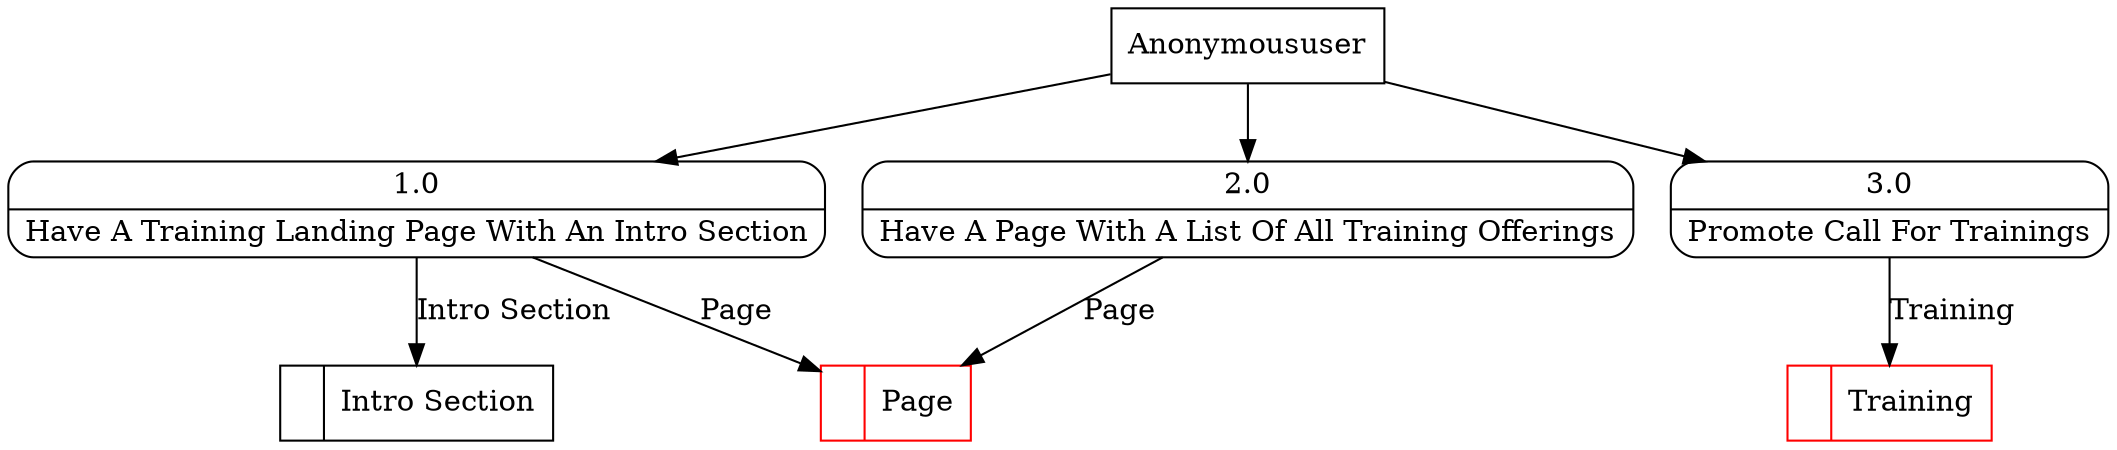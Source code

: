 digraph dfd2{ 
node[shape=record]
200 [label="<f0>  |<f1> Page " color=red];
201 [label="<f0>  |<f1> Intro Section " ];
202 [label="<f0>  |<f1> Training " color=red];
203 [label="Anonymoususer" shape=box];
204 [label="{<f0> 1.0|<f1> Have A Training Landing Page With An Intro Section }" shape=Mrecord];
205 [label="{<f0> 2.0|<f1> Have A Page With A List Of All Training Offerings }" shape=Mrecord];
206 [label="{<f0> 3.0|<f1> Promote Call For Trainings }" shape=Mrecord];
203 -> 204
203 -> 205
203 -> 206
204 -> 201 [label="Intro Section"]
204 -> 200 [label="Page"]
205 -> 200 [label="Page"]
206 -> 202 [label="Training"]
}